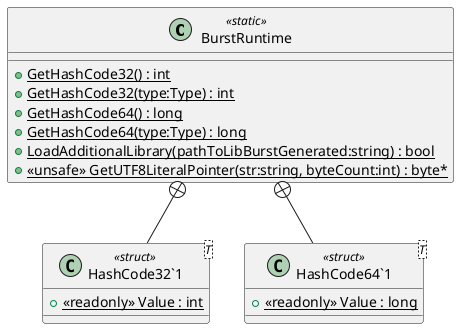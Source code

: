 @startuml
class BurstRuntime <<static>> {
    + {static} GetHashCode32() : int
    + {static} GetHashCode32(type:Type) : int
    + {static} GetHashCode64() : long
    + {static} GetHashCode64(type:Type) : long
    + {static} LoadAdditionalLibrary(pathToLibBurstGenerated:string) : bool
    + <<unsafe>> {static} GetUTF8LiteralPointer(str:string, byteCount:int) : byte*
}
class "HashCode32`1"<T> <<struct>> {
    + {static} <<readonly>> Value : int
}
class "HashCode64`1"<T> <<struct>> {
    + {static} <<readonly>> Value : long
}
BurstRuntime +-- "HashCode32`1"
BurstRuntime +-- "HashCode64`1"
@enduml
